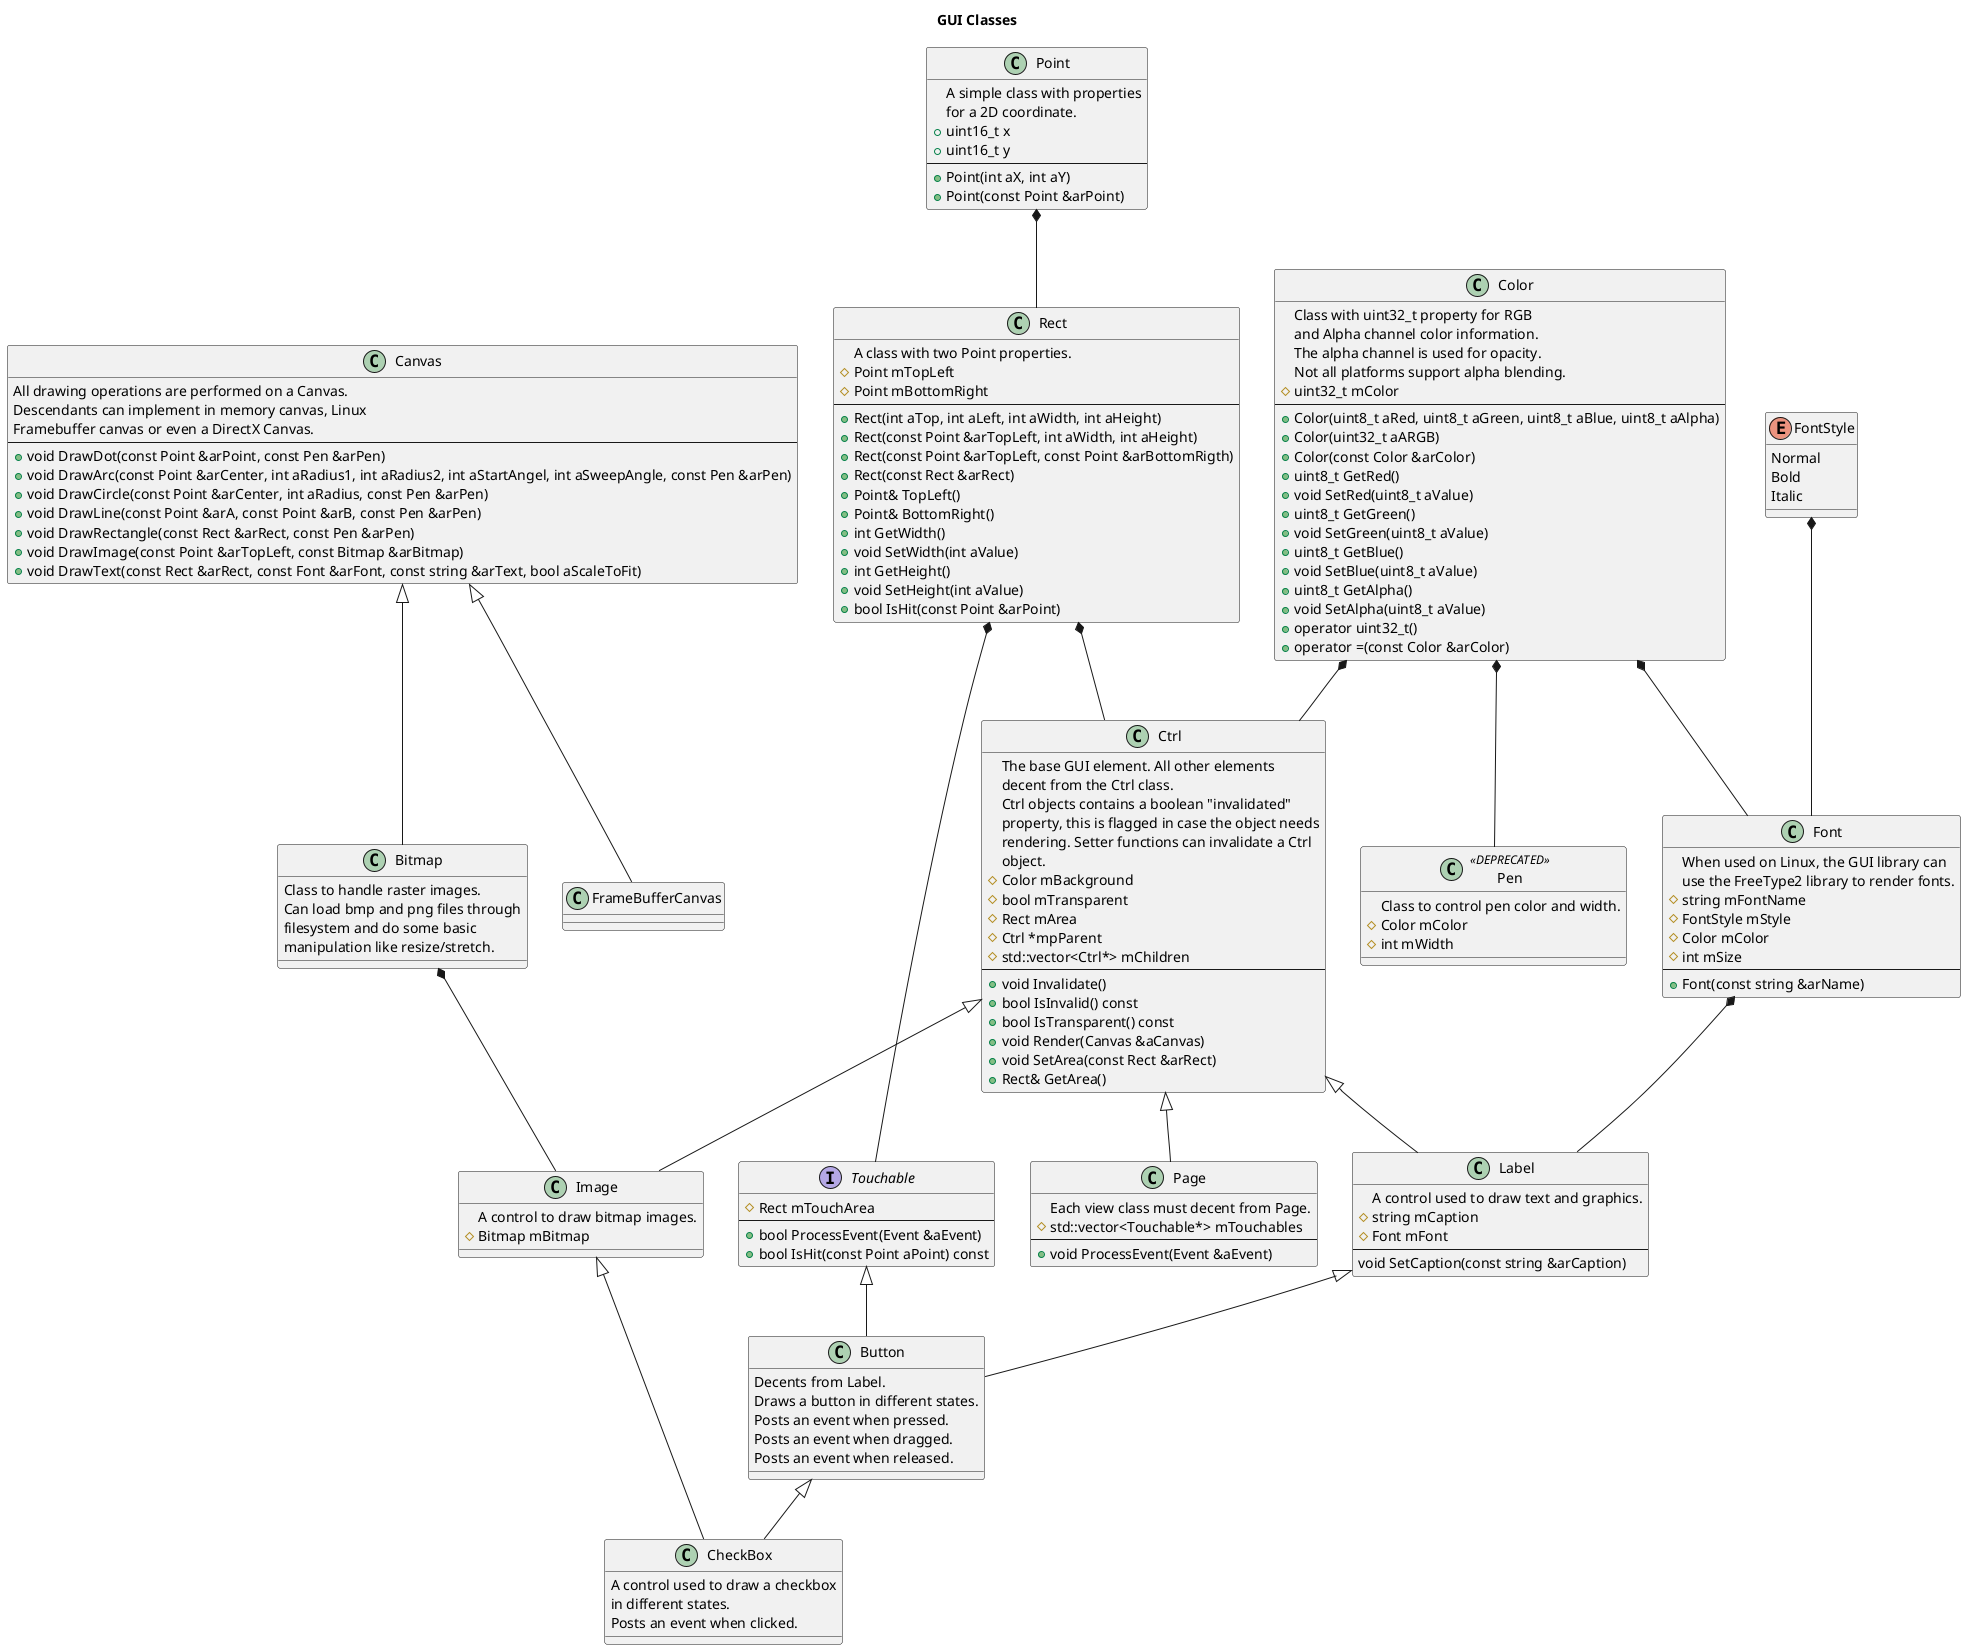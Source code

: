 @startuml

title GUI Classes

class Point {
    A simple class with properties\nfor a 2D coordinate.
    +uint16_t x
    +uint16_t y
--
    +Point(int aX, int aY)
    +Point(const Point &arPoint)
}

class Rect {
    A class with two Point properties.
    #Point mTopLeft
    #Point mBottomRight
--
    +Rect(int aTop, int aLeft, int aWidth, int aHeight)
    +Rect(const Point &arTopLeft, int aWidth, int aHeight)
    +Rect(const Point &arTopLeft, const Point &arBottomRigth)
    +Rect(const Rect &arRect)
    +Point& TopLeft()
    +Point& BottomRight()
    +int GetWidth()
    +void SetWidth(int aValue)
    +int GetHeight()
    +void SetHeight(int aValue)
    +bool IsHit(const Point &arPoint)
}
Point *-- Rect

class Color {
    Class with uint32_t property for RGB
    and Alpha channel color information.
    The alpha channel is used for opacity.
    Not all platforms support alpha blending.
    #uint32_t mColor
--
    +Color(uint8_t aRed, uint8_t aGreen, uint8_t aBlue, uint8_t aAlpha)
    +Color(uint32_t aARGB)
    +Color(const Color &arColor)
    +uint8_t GetRed()
    +void SetRed(uint8_t aValue)
    +uint8_t GetGreen()
    +void SetGreen(uint8_t aValue)
    +uint8_t GetBlue()
    +void SetBlue(uint8_t aValue)
    +uint8_t GetAlpha()
    +void SetAlpha(uint8_t aValue)
    +operator uint32_t()
    +operator =(const Color &arColor)
}

enum FontStyle {
    Normal
    Bold
    Italic
}

class Font {
    When used on Linux, the GUI library can
    use the FreeType2 library to render fonts.
    #string mFontName
    #FontStyle mStyle
    #Color mColor
    #int mSize
--
    +Font(const string &arName)
}
FontStyle *-- Font
Color *-- Font

class Pen <<DEPRECATED>> {
    Class to control pen color and width.
    #Color mColor
    #int mWidth
}
Color *-- Pen

class Bitmap {
    Class to handle raster images.
    Can load bmp and png files through
    filesystem and do some basic
    manipulation like resize/stretch.
}

class Canvas {
    All drawing operations are performed on a Canvas.
    Descendants can implement in memory canvas, Linux
    Framebuffer canvas or even a DirectX Canvas.
--
    +void DrawDot(const Point &arPoint, const Pen &arPen)
    +void DrawArc(const Point &arCenter, int aRadius1, int aRadius2, int aStartAngel, int aSweepAngle, const Pen &arPen)
    +void DrawCircle(const Point &arCenter, int aRadius, const Pen &arPen)
    +void DrawLine(const Point &arA, const Point &arB, const Pen &arPen)
    +void DrawRectangle(const Rect &arRect, const Pen &arPen)
    +void DrawImage(const Point &arTopLeft, const Bitmap &arBitmap)
    +void DrawText(const Rect &arRect, const Font &arFont, const string &arText, bool aScaleToFit)
}
Canvas <|-- Bitmap

class FrameBufferCanvas {
}
Canvas <|-- FrameBufferCanvas

interface Touchable {
    #Rect mTouchArea
--
    +bool ProcessEvent(Event &aEvent)
    +bool IsHit(const Point aPoint) const
}
Rect *-- Touchable

class Ctrl {
    The base GUI element. All other elements
    decent from the Ctrl class.
    Ctrl objects contains a boolean "invalidated"
    property, this is flagged in case the object needs
    rendering. Setter functions can invalidate a Ctrl
    object.
    #Color mBackground
    #bool mTransparent
    #Rect mArea
    #Ctrl *mpParent
    #std::vector<Ctrl*> mChildren
--
    +void Invalidate()
    +bool IsInvalid() const
    +bool IsTransparent() const
    +void Render(Canvas &aCanvas)
    +void SetArea(const Rect &arRect)
    +Rect& GetArea()
}
Color *-- Ctrl
Rect *-- Ctrl

class Page {
    Each view class must decent from Page.
    #std::vector<Touchable*> mTouchables
--
    +void ProcessEvent(Event &aEvent)
}
Ctrl <|-- Page 

class Image {
    A control to draw bitmap images.
    #Bitmap mBitmap
}
Ctrl <|-- Image
Bitmap *-- Image

class Label {
    A control used to draw text and graphics.
    #string mCaption
    #Font mFont
--
    void SetCaption(const string &arCaption)
}
Ctrl <|-- Label
Font *-- Label

class Button {
    Decents from Label.
    Draws a button in different states.
    Posts an event when pressed.
    Posts an event when dragged.
    Posts an event when released.
}
Label <|-- Button
Touchable <|-- Button

class CheckBox {
    A control used to draw a checkbox
    in different states.
    Posts an event when clicked.
}
Button <|-- CheckBox
Image <|-- CheckBox

@enduml

